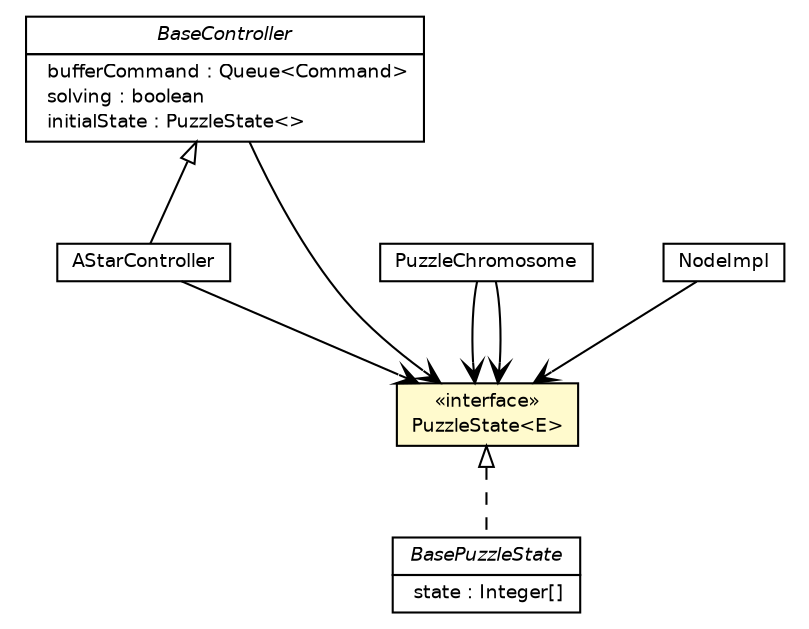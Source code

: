 #!/usr/local/bin/dot
#
# Class diagram 
# Generated by UmlGraph version 4.6 (http://www.spinellis.gr/sw/umlgraph)
#

digraph G {
	edge [fontname="Helvetica",fontsize=10,labelfontname="Helvetica",labelfontsize=10];
	node [fontname="Helvetica",fontsize=10,shape=plaintext];
	// com.googlecode.npuzzle.controller.BaseController
	c324 [label=<<table border="0" cellborder="1" cellspacing="0" cellpadding="2" port="p" href="../controller/BaseController.html">
		<tr><td><table border="0" cellspacing="0" cellpadding="1">
			<tr><td><font face="Helvetica-Oblique"> BaseController </font></td></tr>
		</table></td></tr>
		<tr><td><table border="0" cellspacing="0" cellpadding="1">
			<tr><td align="left">  bufferCommand : Queue&lt;Command&gt; </td></tr>
			<tr><td align="left">  solving : boolean </td></tr>
			<tr><td align="left">  initialState : PuzzleState&lt;&gt; </td></tr>
		</table></td></tr>
		</table>>, fontname="Helvetica", fontcolor="black", fontsize=9.0];
	// com.googlecode.npuzzle.controller.AStarController
	c329 [label=<<table border="0" cellborder="1" cellspacing="0" cellpadding="2" port="p" href="../controller/AStarController.html">
		<tr><td><table border="0" cellspacing="0" cellpadding="1">
			<tr><td> AStarController </td></tr>
		</table></td></tr>
		</table>>, fontname="Helvetica", fontcolor="black", fontsize=9.0];
	// com.googlecode.npuzzle.logic.BasePuzzleState
	c332 [label=<<table border="0" cellborder="1" cellspacing="0" cellpadding="2" port="p" href="./BasePuzzleState.html">
		<tr><td><table border="0" cellspacing="0" cellpadding="1">
			<tr><td><font face="Helvetica-Oblique"> BasePuzzleState </font></td></tr>
		</table></td></tr>
		<tr><td><table border="0" cellspacing="0" cellpadding="1">
			<tr><td align="left">  state : Integer[] </td></tr>
		</table></td></tr>
		</table>>, fontname="Helvetica", fontcolor="black", fontsize=9.0];
	// com.googlecode.npuzzle.logic.PuzzleState<E>
	c333 [label=<<table border="0" cellborder="1" cellspacing="0" cellpadding="2" port="p" bgcolor="lemonChiffon" href="./PuzzleState.html">
		<tr><td><table border="0" cellspacing="0" cellpadding="1">
			<tr><td> &laquo;interface&raquo; </td></tr>
			<tr><td> PuzzleState&lt;E&gt; </td></tr>
		</table></td></tr>
		</table>>, fontname="Helvetica", fontcolor="black", fontsize=9.0];
	// com.googlecode.npuzzle.logic.genetic.PuzzleChromosome
	c335 [label=<<table border="0" cellborder="1" cellspacing="0" cellpadding="2" port="p" href="./genetic/PuzzleChromosome.html">
		<tr><td><table border="0" cellspacing="0" cellpadding="1">
			<tr><td> PuzzleChromosome </td></tr>
		</table></td></tr>
		</table>>, fontname="Helvetica", fontcolor="black", fontsize=9.0];
	// com.googlecode.npuzzle.logic.astar.NodeImpl
	c343 [label=<<table border="0" cellborder="1" cellspacing="0" cellpadding="2" port="p" href="./astar/NodeImpl.html">
		<tr><td><table border="0" cellspacing="0" cellpadding="1">
			<tr><td> NodeImpl </td></tr>
		</table></td></tr>
		</table>>, fontname="Helvetica", fontcolor="black", fontsize=9.0];
	//com.googlecode.npuzzle.controller.AStarController extends com.googlecode.npuzzle.controller.BaseController
	c324:p -> c329:p [dir=back,arrowtail=empty];
	//com.googlecode.npuzzle.logic.BasePuzzleState implements com.googlecode.npuzzle.logic.PuzzleState<E>
	c333:p -> c332:p [dir=back,arrowtail=empty,style=dashed];
	// com.googlecode.npuzzle.controller.BaseController NAVASSOC com.googlecode.npuzzle.logic.PuzzleState<E>
	c324:p -> c333:p [taillabel="", label="", headlabel="", fontname="Helvetica", fontcolor="black", fontsize=10.0, color="black", arrowhead=open];
	// com.googlecode.npuzzle.controller.AStarController NAVASSOC com.googlecode.npuzzle.logic.PuzzleState<E>
	c329:p -> c333:p [taillabel="", label="", headlabel="", fontname="Helvetica", fontcolor="black", fontsize=10.0, color="black", arrowhead=open];
	// com.googlecode.npuzzle.logic.genetic.PuzzleChromosome NAVASSOC com.googlecode.npuzzle.logic.PuzzleState<E>
	c335:p -> c333:p [taillabel="", label="", headlabel="", fontname="Helvetica", fontcolor="black", fontsize=10.0, color="black", arrowhead=open];
	// com.googlecode.npuzzle.logic.genetic.PuzzleChromosome NAVASSOC com.googlecode.npuzzle.logic.PuzzleState<E>
	c335:p -> c333:p [taillabel="", label="", headlabel="", fontname="Helvetica", fontcolor="black", fontsize=10.0, color="black", arrowhead=open];
	// com.googlecode.npuzzle.logic.astar.NodeImpl NAVASSOC com.googlecode.npuzzle.logic.PuzzleState<E>
	c343:p -> c333:p [taillabel="", label="", headlabel="", fontname="Helvetica", fontcolor="black", fontsize=10.0, color="black", arrowhead=open];
}

